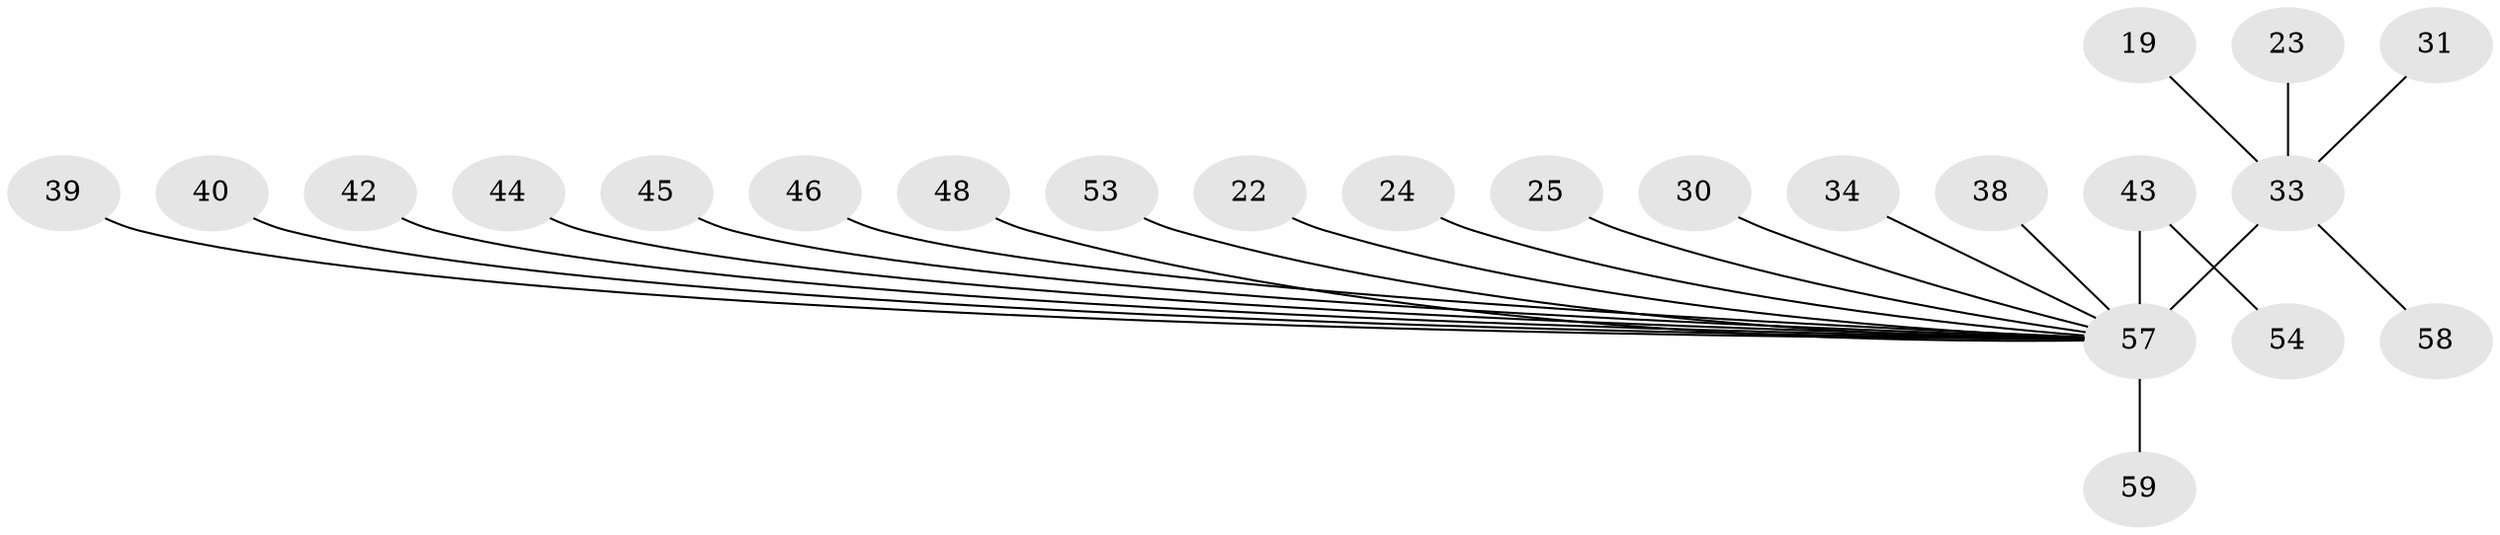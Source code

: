 // original degree distribution, {10: 0.05084745762711865, 15: 0.01694915254237288, 11: 0.01694915254237288, 14: 0.01694915254237288, 5: 0.05084745762711865, 1: 0.5084745762711864, 2: 0.2542372881355932, 3: 0.05084745762711865, 4: 0.03389830508474576}
// Generated by graph-tools (version 1.1) at 2025/50/03/04/25 21:50:26]
// undirected, 23 vertices, 22 edges
graph export_dot {
graph [start="1"]
  node [color=gray90,style=filled];
  19;
  22 [super="+20"];
  23;
  24;
  25;
  30;
  31;
  33 [super="+2"];
  34;
  38;
  39;
  40;
  42;
  43 [super="+6+15+21+36"];
  44;
  45;
  46 [super="+17"];
  48;
  53;
  54 [super="+49"];
  57 [super="+32+55+56"];
  58 [super="+18"];
  59 [super="+47"];
  19 -- 33;
  22 -- 57;
  23 -- 33;
  24 -- 57;
  25 -- 57;
  30 -- 57;
  31 -- 33;
  33 -- 58;
  33 -- 57 [weight=15];
  34 -- 57;
  38 -- 57;
  39 -- 57;
  40 -- 57;
  42 -- 57;
  43 -- 54;
  43 -- 57 [weight=4];
  44 -- 57;
  45 -- 57;
  46 -- 57;
  48 -- 57;
  53 -- 57;
  57 -- 59;
}
